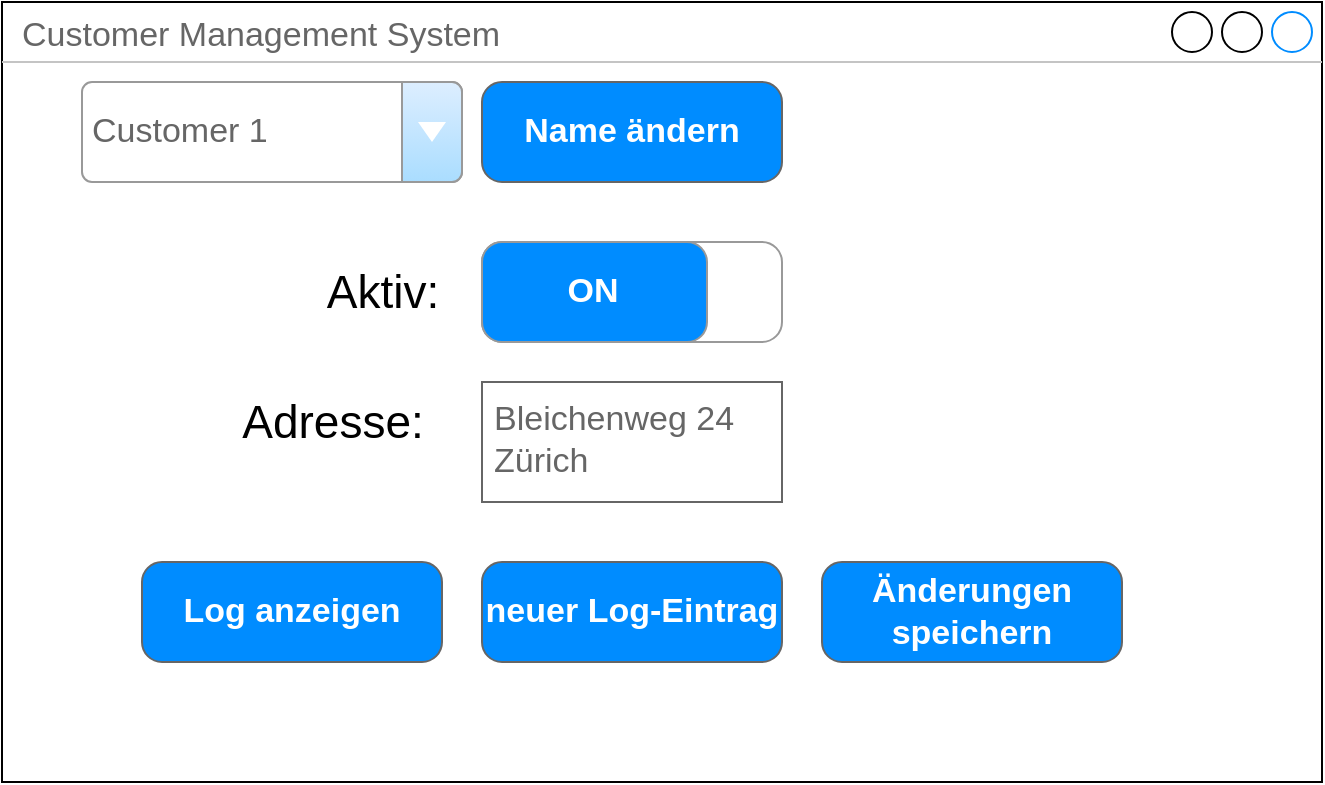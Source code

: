 <mxfile version="20.2.3" type="device"><diagram id="Ms-nIK4m7lWJet3RTXx_" name="Seite-1"><mxGraphModel dx="1066" dy="820" grid="1" gridSize="10" guides="1" tooltips="1" connect="1" arrows="1" fold="1" page="1" pageScale="1" pageWidth="827" pageHeight="1169" math="0" shadow="0"><root><mxCell id="0"/><mxCell id="1" parent="0"/><mxCell id="1GW1N12MgAKSC2wH1UzU-1" value="Customer Management System" style="strokeWidth=1;shadow=0;dashed=0;align=center;html=1;shape=mxgraph.mockup.containers.window;align=left;verticalAlign=top;spacingLeft=8;strokeColor2=#008cff;strokeColor3=#c4c4c4;fontColor=#666666;mainText=;fontSize=17;labelBackgroundColor=none;" vertex="1" parent="1"><mxGeometry x="120" y="150" width="660" height="390" as="geometry"/></mxCell><mxCell id="1GW1N12MgAKSC2wH1UzU-2" value="Customer 1" style="strokeWidth=1;shadow=0;dashed=0;align=center;html=1;shape=mxgraph.mockup.forms.comboBox;strokeColor=#999999;fillColor=#ddeeff;align=left;fillColor2=#aaddff;mainText=;fontColor=#666666;fontSize=17;spacingLeft=3;" vertex="1" parent="1"><mxGeometry x="160" y="190" width="190" height="50" as="geometry"/></mxCell><mxCell id="1GW1N12MgAKSC2wH1UzU-6" value="Name ändern" style="strokeWidth=1;shadow=0;dashed=0;align=center;html=1;shape=mxgraph.mockup.buttons.button;strokeColor=#666666;fontColor=#ffffff;mainText=;buttonStyle=round;fontSize=17;fontStyle=1;fillColor=#008cff;whiteSpace=wrap;" vertex="1" parent="1"><mxGeometry x="360" y="190" width="150" height="50" as="geometry"/></mxCell><mxCell id="1GW1N12MgAKSC2wH1UzU-7" value="Log anzeigen" style="strokeWidth=1;shadow=0;dashed=0;align=center;html=1;shape=mxgraph.mockup.buttons.button;strokeColor=#666666;fontColor=#ffffff;mainText=;buttonStyle=round;fontSize=17;fontStyle=1;fillColor=#008cff;whiteSpace=wrap;" vertex="1" parent="1"><mxGeometry x="190" y="430" width="150" height="50" as="geometry"/></mxCell><mxCell id="1GW1N12MgAKSC2wH1UzU-8" value="ON" style="strokeWidth=1;shadow=0;dashed=0;align=center;html=1;shape=mxgraph.mockup.buttons.onOffButton;gradientColor=none;strokeColor=#999999;buttonState=on;fillColor2=#008cff;fontColor=#ffffff;fontSize=17;mainText=;spacingRight=40;fontStyle=1;" vertex="1" parent="1"><mxGeometry x="360" y="270" width="150" height="50" as="geometry"/></mxCell><mxCell id="1GW1N12MgAKSC2wH1UzU-9" value="Aktiv:" style="text;html=1;align=center;verticalAlign=middle;resizable=0;points=[];autosize=1;strokeColor=none;fillColor=none;fontSize=23;" vertex="1" parent="1"><mxGeometry x="270" y="275" width="80" height="40" as="geometry"/></mxCell><mxCell id="1GW1N12MgAKSC2wH1UzU-10" value="Adresse:" style="text;html=1;align=center;verticalAlign=middle;resizable=0;points=[];autosize=1;strokeColor=none;fillColor=none;fontSize=23;" vertex="1" parent="1"><mxGeometry x="230" y="340" width="110" height="40" as="geometry"/></mxCell><mxCell id="1GW1N12MgAKSC2wH1UzU-12" value="Bleichenweg 24&lt;br&gt;Zürich" style="strokeWidth=1;shadow=0;dashed=0;align=center;html=1;shape=mxgraph.mockup.text.textBox;fontColor=#666666;align=left;fontSize=17;spacingLeft=4;spacingTop=-3;strokeColor=#666666;mainText=" vertex="1" parent="1"><mxGeometry x="360" y="340" width="150" height="60" as="geometry"/></mxCell><mxCell id="1GW1N12MgAKSC2wH1UzU-13" value="Änderungen speichern" style="strokeWidth=1;shadow=0;dashed=0;align=center;html=1;shape=mxgraph.mockup.buttons.button;strokeColor=#666666;fontColor=#ffffff;mainText=;buttonStyle=round;fontSize=17;fontStyle=1;fillColor=#008cff;whiteSpace=wrap;" vertex="1" parent="1"><mxGeometry x="530" y="430" width="150" height="50" as="geometry"/></mxCell><mxCell id="1GW1N12MgAKSC2wH1UzU-14" value="neuer Log-Eintrag" style="strokeWidth=1;shadow=0;dashed=0;align=center;html=1;shape=mxgraph.mockup.buttons.button;strokeColor=#666666;fontColor=#ffffff;mainText=;buttonStyle=round;fontSize=17;fontStyle=1;fillColor=#008cff;whiteSpace=wrap;" vertex="1" parent="1"><mxGeometry x="360" y="430" width="150" height="50" as="geometry"/></mxCell></root></mxGraphModel></diagram></mxfile>